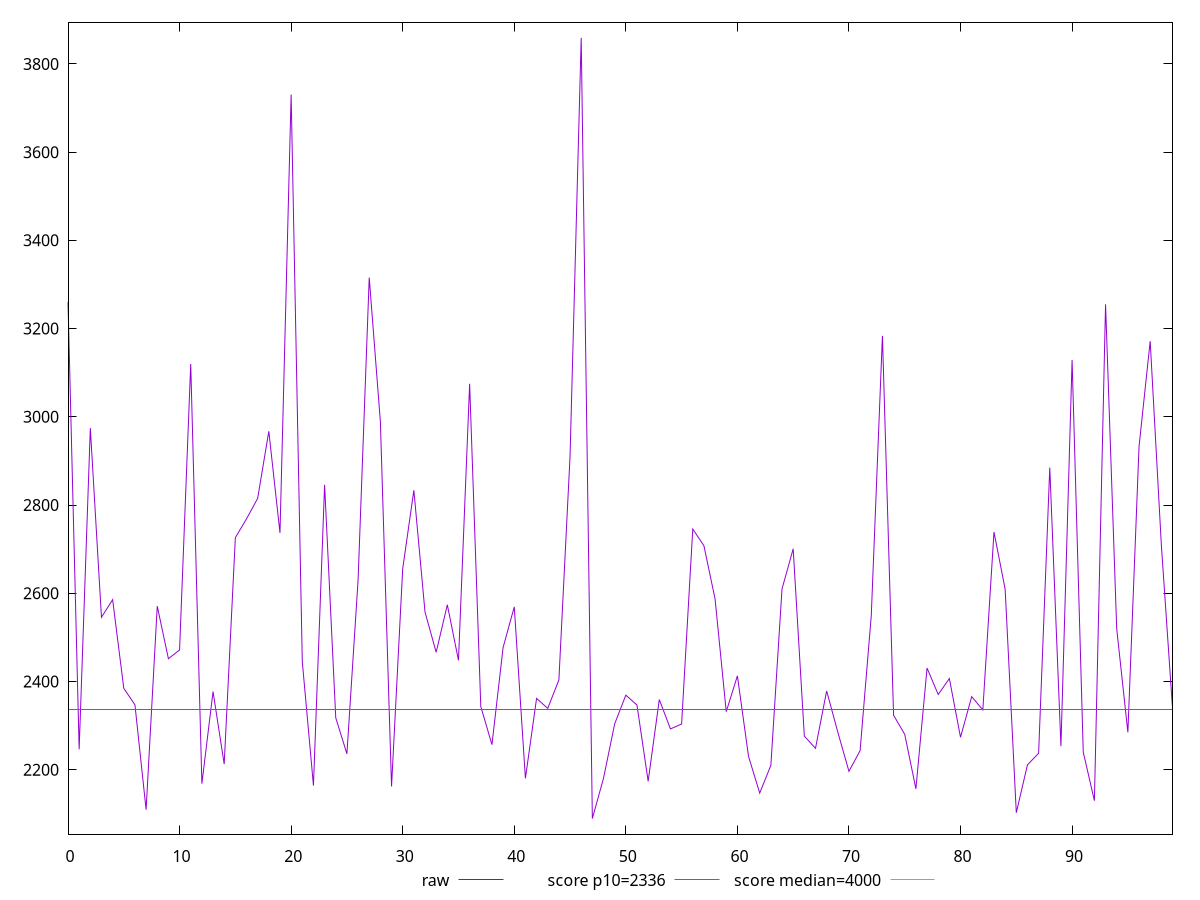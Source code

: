 reset

$raw <<EOF
0 3260.0780000000004
1 2246.3585000000003
2 2974.4265
3 2545.5365
4 2585.5019999999995
5 2384.535
6 2347.102
7 2109.4745000000003
8 2570.7209999999995
9 2451.657
10 2471.47
11 3119.705
12 2168.2905
13 2377.1704999999997
14 2212.7205000000004
15 2726.048
16 2768.6555000000003
17 2815.1095000000005
18 2967.179
19 2736.749500000001
20 3730.5535000000004
21 2445.079
22 2164.0950000000003
23 2845.8140000000003
24 2317.688
25 2235.9745000000003
26 2629.263
27 3315.5654999999997
28 2988.884
29 2162.0434999999998
30 2655.393499999999
31 2833.5199999999995
32 2557.352
33 2466.1770000000006
34 2573.8965000000007
35 2447.934
36 3074.759
37 2343.2520000000004
38 2256.7720000000004
39 2477.155
40 2569.1645
41 2180.4959999999996
42 2361.6605000000004
43 2338.9894999999997
44 2403.5155
45 2910.4574999999995
46 3858.9609999999993
47 2089.3424999999997
48 2180.639
49 2303.9905
50 2369.0444999999995
51 2346.5280000000002
52 2173.8315
53 2359.048
54 2292.415000000001
55 2303.6989999999996
56 2745.5115000000005
57 2707.6995000000006
58 2586.996
59 2331.6310000000003
60 2412.7390000000005
61 2230.051
62 2147.0285
63 2209.7835000000005
64 2609.843
65 2700.818
66 2276.2455
67 2248.3959999999997
68 2378.5429999999997
69 2285.1115
70 2196.3305
71 2243.3555
72 2549.3755
73 3183.447
74 2323.5179999999996
75 2280.101
76 2156.615
77 2430.416
78 2370.5155
79 2406.7035000000005
80 2273.501
81 2365.669
82 2335.5795000000003
83 2738.9055
84 2609.267
85 2102.473
86 2211.065
87 2237.2945000000004
88 2884.932
89 2253.3765000000003
90 3128.8655
91 2239.929
92 2129.698
93 3255.082
94 2519.344
95 2284.776
96 2932.245000000001
97 3171.5795
98 2709.8615
99 2339.633
EOF

set key outside below
set xrange [0:99]
set yrange [2053.9501299999997:3894.3533699999994]
set trange [2053.9501299999997:3894.3533699999994]
set terminal svg size 640, 500 enhanced background rgb 'white'
set output "report_00015_2021-02-09T16-11-33.973Z/first-meaningful-paint/samples/pages+cached/raw/values.svg"

plot $raw title "raw" with line, \
     2336 title "score p10=2336", \
     4000 title "score median=4000"

reset
